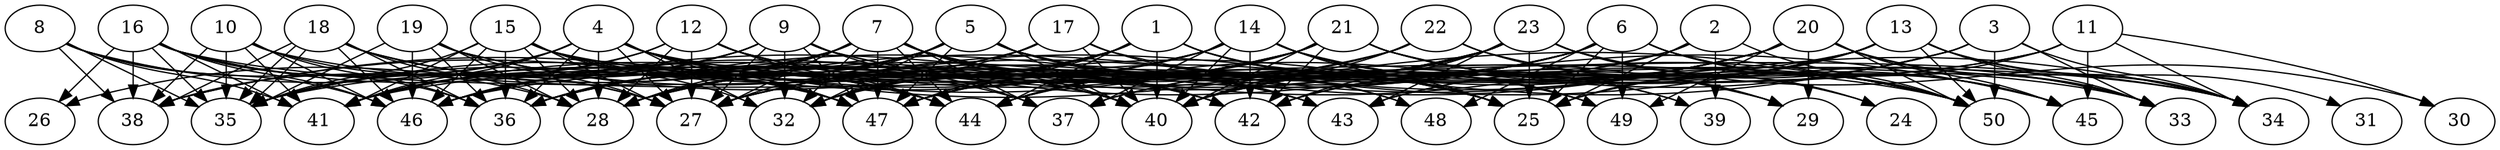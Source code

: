 // DAG automatically generated by daggen at Thu Oct  3 14:07:58 2019
// ./daggen --dot -n 50 --ccr 0.3 --fat 0.9 --regular 0.7 --density 0.6 --mindata 5242880 --maxdata 52428800 
digraph G {
  1 [size="59764053", alpha="0.10", expect_size="17929216"] 
  1 -> 25 [size ="17929216"]
  1 -> 28 [size ="17929216"]
  1 -> 32 [size ="17929216"]
  1 -> 36 [size ="17929216"]
  1 -> 39 [size ="17929216"]
  1 -> 40 [size ="17929216"]
  1 -> 44 [size ="17929216"]
  1 -> 46 [size ="17929216"]
  1 -> 47 [size ="17929216"]
  1 -> 49 [size ="17929216"]
  2 [size="69058560", alpha="0.16", expect_size="20717568"] 
  2 -> 25 [size ="20717568"]
  2 -> 39 [size ="20717568"]
  2 -> 42 [size ="20717568"]
  2 -> 46 [size ="20717568"]
  2 -> 50 [size ="20717568"]
  3 [size="132324693", alpha="0.09", expect_size="39697408"] 
  3 -> 27 [size ="39697408"]
  3 -> 33 [size ="39697408"]
  3 -> 34 [size ="39697408"]
  3 -> 43 [size ="39697408"]
  3 -> 44 [size ="39697408"]
  3 -> 50 [size ="39697408"]
  4 [size="116592640", alpha="0.05", expect_size="34977792"] 
  4 -> 27 [size ="34977792"]
  4 -> 28 [size ="34977792"]
  4 -> 32 [size ="34977792"]
  4 -> 34 [size ="34977792"]
  4 -> 35 [size ="34977792"]
  4 -> 36 [size ="34977792"]
  4 -> 37 [size ="34977792"]
  4 -> 38 [size ="34977792"]
  4 -> 40 [size ="34977792"]
  4 -> 41 [size ="34977792"]
  4 -> 44 [size ="34977792"]
  4 -> 47 [size ="34977792"]
  4 -> 50 [size ="34977792"]
  5 [size="113783467", alpha="0.17", expect_size="34135040"] 
  5 -> 27 [size ="34135040"]
  5 -> 28 [size ="34135040"]
  5 -> 32 [size ="34135040"]
  5 -> 36 [size ="34135040"]
  5 -> 40 [size ="34135040"]
  5 -> 41 [size ="34135040"]
  5 -> 43 [size ="34135040"]
  5 -> 46 [size ="34135040"]
  5 -> 47 [size ="34135040"]
  5 -> 48 [size ="34135040"]
  5 -> 49 [size ="34135040"]
  5 -> 50 [size ="34135040"]
  6 [size="133498880", alpha="0.10", expect_size="40049664"] 
  6 -> 25 [size ="40049664"]
  6 -> 27 [size ="40049664"]
  6 -> 28 [size ="40049664"]
  6 -> 33 [size ="40049664"]
  6 -> 37 [size ="40049664"]
  6 -> 44 [size ="40049664"]
  6 -> 45 [size ="40049664"]
  6 -> 47 [size ="40049664"]
  6 -> 48 [size ="40049664"]
  6 -> 49 [size ="40049664"]
  6 -> 50 [size ="40049664"]
  7 [size="21845333", alpha="0.15", expect_size="6553600"] 
  7 -> 25 [size ="6553600"]
  7 -> 26 [size ="6553600"]
  7 -> 27 [size ="6553600"]
  7 -> 28 [size ="6553600"]
  7 -> 29 [size ="6553600"]
  7 -> 32 [size ="6553600"]
  7 -> 36 [size ="6553600"]
  7 -> 37 [size ="6553600"]
  7 -> 40 [size ="6553600"]
  7 -> 42 [size ="6553600"]
  7 -> 44 [size ="6553600"]
  7 -> 46 [size ="6553600"]
  7 -> 47 [size ="6553600"]
  8 [size="96136533", alpha="0.05", expect_size="28840960"] 
  8 -> 28 [size ="28840960"]
  8 -> 35 [size ="28840960"]
  8 -> 38 [size ="28840960"]
  8 -> 41 [size ="28840960"]
  8 -> 46 [size ="28840960"]
  8 -> 47 [size ="28840960"]
  9 [size="168816640", alpha="0.13", expect_size="50644992"] 
  9 -> 25 [size ="50644992"]
  9 -> 27 [size ="50644992"]
  9 -> 32 [size ="50644992"]
  9 -> 35 [size ="50644992"]
  9 -> 37 [size ="50644992"]
  9 -> 41 [size ="50644992"]
  9 -> 45 [size ="50644992"]
  9 -> 46 [size ="50644992"]
  9 -> 47 [size ="50644992"]
  10 [size="134772053", alpha="0.14", expect_size="40431616"] 
  10 -> 27 [size ="40431616"]
  10 -> 34 [size ="40431616"]
  10 -> 35 [size ="40431616"]
  10 -> 36 [size ="40431616"]
  10 -> 38 [size ="40431616"]
  10 -> 41 [size ="40431616"]
  10 -> 46 [size ="40431616"]
  11 [size="116155733", alpha="0.18", expect_size="34846720"] 
  11 -> 25 [size ="34846720"]
  11 -> 30 [size ="34846720"]
  11 -> 34 [size ="34846720"]
  11 -> 41 [size ="34846720"]
  11 -> 45 [size ="34846720"]
  11 -> 46 [size ="34846720"]
  12 [size="40434347", alpha="0.07", expect_size="12130304"] 
  12 -> 27 [size ="12130304"]
  12 -> 28 [size ="12130304"]
  12 -> 35 [size ="12130304"]
  12 -> 40 [size ="12130304"]
  12 -> 41 [size ="12130304"]
  12 -> 42 [size ="12130304"]
  12 -> 43 [size ="12130304"]
  12 -> 44 [size ="12130304"]
  13 [size="166130347", alpha="0.16", expect_size="49839104"] 
  13 -> 25 [size ="49839104"]
  13 -> 28 [size ="49839104"]
  13 -> 31 [size ="49839104"]
  13 -> 33 [size ="49839104"]
  13 -> 34 [size ="49839104"]
  13 -> 35 [size ="49839104"]
  13 -> 40 [size ="49839104"]
  13 -> 42 [size ="49839104"]
  13 -> 43 [size ="49839104"]
  13 -> 50 [size ="49839104"]
  14 [size="75834027", alpha="0.09", expect_size="22750208"] 
  14 -> 25 [size ="22750208"]
  14 -> 28 [size ="22750208"]
  14 -> 32 [size ="22750208"]
  14 -> 35 [size ="22750208"]
  14 -> 37 [size ="22750208"]
  14 -> 38 [size ="22750208"]
  14 -> 39 [size ="22750208"]
  14 -> 40 [size ="22750208"]
  14 -> 42 [size ="22750208"]
  14 -> 49 [size ="22750208"]
  14 -> 50 [size ="22750208"]
  15 [size="116278613", alpha="0.04", expect_size="34883584"] 
  15 -> 27 [size ="34883584"]
  15 -> 28 [size ="34883584"]
  15 -> 32 [size ="34883584"]
  15 -> 33 [size ="34883584"]
  15 -> 35 [size ="34883584"]
  15 -> 36 [size ="34883584"]
  15 -> 41 [size ="34883584"]
  15 -> 42 [size ="34883584"]
  15 -> 46 [size ="34883584"]
  15 -> 47 [size ="34883584"]
  16 [size="89712640", alpha="0.12", expect_size="26913792"] 
  16 -> 26 [size ="26913792"]
  16 -> 27 [size ="26913792"]
  16 -> 35 [size ="26913792"]
  16 -> 36 [size ="26913792"]
  16 -> 38 [size ="26913792"]
  16 -> 41 [size ="26913792"]
  16 -> 44 [size ="26913792"]
  16 -> 46 [size ="26913792"]
  16 -> 50 [size ="26913792"]
  17 [size="167028053", alpha="0.09", expect_size="50108416"] 
  17 -> 32 [size ="50108416"]
  17 -> 34 [size ="50108416"]
  17 -> 35 [size ="50108416"]
  17 -> 36 [size ="50108416"]
  17 -> 40 [size ="50108416"]
  17 -> 48 [size ="50108416"]
  18 [size="124170240", alpha="0.19", expect_size="37251072"] 
  18 -> 28 [size ="37251072"]
  18 -> 35 [size ="37251072"]
  18 -> 35 [size ="37251072"]
  18 -> 36 [size ="37251072"]
  18 -> 38 [size ="37251072"]
  18 -> 40 [size ="37251072"]
  18 -> 44 [size ="37251072"]
  18 -> 46 [size ="37251072"]
  18 -> 47 [size ="37251072"]
  19 [size="166382933", alpha="0.10", expect_size="49914880"] 
  19 -> 25 [size ="49914880"]
  19 -> 27 [size ="49914880"]
  19 -> 28 [size ="49914880"]
  19 -> 35 [size ="49914880"]
  19 -> 36 [size ="49914880"]
  19 -> 43 [size ="49914880"]
  19 -> 46 [size ="49914880"]
  20 [size="114128213", alpha="0.05", expect_size="34238464"] 
  20 -> 27 [size ="34238464"]
  20 -> 29 [size ="34238464"]
  20 -> 33 [size ="34238464"]
  20 -> 34 [size ="34238464"]
  20 -> 36 [size ="34238464"]
  20 -> 37 [size ="34238464"]
  20 -> 40 [size ="34238464"]
  20 -> 45 [size ="34238464"]
  20 -> 47 [size ="34238464"]
  20 -> 49 [size ="34238464"]
  20 -> 50 [size ="34238464"]
  21 [size="66727253", alpha="0.06", expect_size="20018176"] 
  21 -> 24 [size ="20018176"]
  21 -> 27 [size ="20018176"]
  21 -> 29 [size ="20018176"]
  21 -> 33 [size ="20018176"]
  21 -> 36 [size ="20018176"]
  21 -> 38 [size ="20018176"]
  21 -> 40 [size ="20018176"]
  21 -> 41 [size ="20018176"]
  21 -> 42 [size ="20018176"]
  21 -> 44 [size ="20018176"]
  21 -> 47 [size ="20018176"]
  21 -> 50 [size ="20018176"]
  22 [size="48889173", alpha="0.13", expect_size="14666752"] 
  22 -> 29 [size ="14666752"]
  22 -> 40 [size ="14666752"]
  22 -> 44 [size ="14666752"]
  22 -> 45 [size ="14666752"]
  22 -> 46 [size ="14666752"]
  22 -> 47 [size ="14666752"]
  23 [size="100365653", alpha="0.14", expect_size="30109696"] 
  23 -> 24 [size ="30109696"]
  23 -> 25 [size ="30109696"]
  23 -> 30 [size ="30109696"]
  23 -> 32 [size ="30109696"]
  23 -> 36 [size ="30109696"]
  23 -> 40 [size ="30109696"]
  23 -> 42 [size ="30109696"]
  23 -> 43 [size ="30109696"]
  23 -> 44 [size ="30109696"]
  23 -> 45 [size ="30109696"]
  23 -> 46 [size ="30109696"]
  23 -> 47 [size ="30109696"]
  24 [size="66771627", alpha="0.09", expect_size="20031488"] 
  25 [size="134010880", alpha="0.15", expect_size="40203264"] 
  26 [size="168236373", alpha="0.17", expect_size="50470912"] 
  27 [size="104830293", alpha="0.19", expect_size="31449088"] 
  28 [size="18274987", alpha="0.10", expect_size="5482496"] 
  29 [size="164420267", alpha="0.02", expect_size="49326080"] 
  30 [size="84486827", alpha="0.08", expect_size="25346048"] 
  31 [size="124013227", alpha="0.06", expect_size="37203968"] 
  32 [size="168004267", alpha="0.08", expect_size="50401280"] 
  33 [size="110759253", alpha="0.08", expect_size="33227776"] 
  34 [size="67126613", alpha="0.16", expect_size="20137984"] 
  35 [size="136226133", alpha="0.16", expect_size="40867840"] 
  36 [size="99792213", alpha="0.06", expect_size="29937664"] 
  37 [size="73850880", alpha="0.15", expect_size="22155264"] 
  38 [size="62778027", alpha="0.17", expect_size="18833408"] 
  39 [size="145227093", alpha="0.18", expect_size="43568128"] 
  40 [size="157975893", alpha="0.11", expect_size="47392768"] 
  41 [size="61026987", alpha="0.11", expect_size="18308096"] 
  42 [size="110353067", alpha="0.15", expect_size="33105920"] 
  43 [size="171625813", alpha="0.09", expect_size="51487744"] 
  44 [size="78929920", alpha="0.09", expect_size="23678976"] 
  45 [size="47909547", alpha="0.05", expect_size="14372864"] 
  46 [size="20087467", alpha="0.19", expect_size="6026240"] 
  47 [size="67696640", alpha="0.05", expect_size="20308992"] 
  48 [size="25722880", alpha="0.10", expect_size="7716864"] 
  49 [size="158143147", alpha="0.15", expect_size="47442944"] 
  50 [size="142015147", alpha="0.08", expect_size="42604544"] 
}
